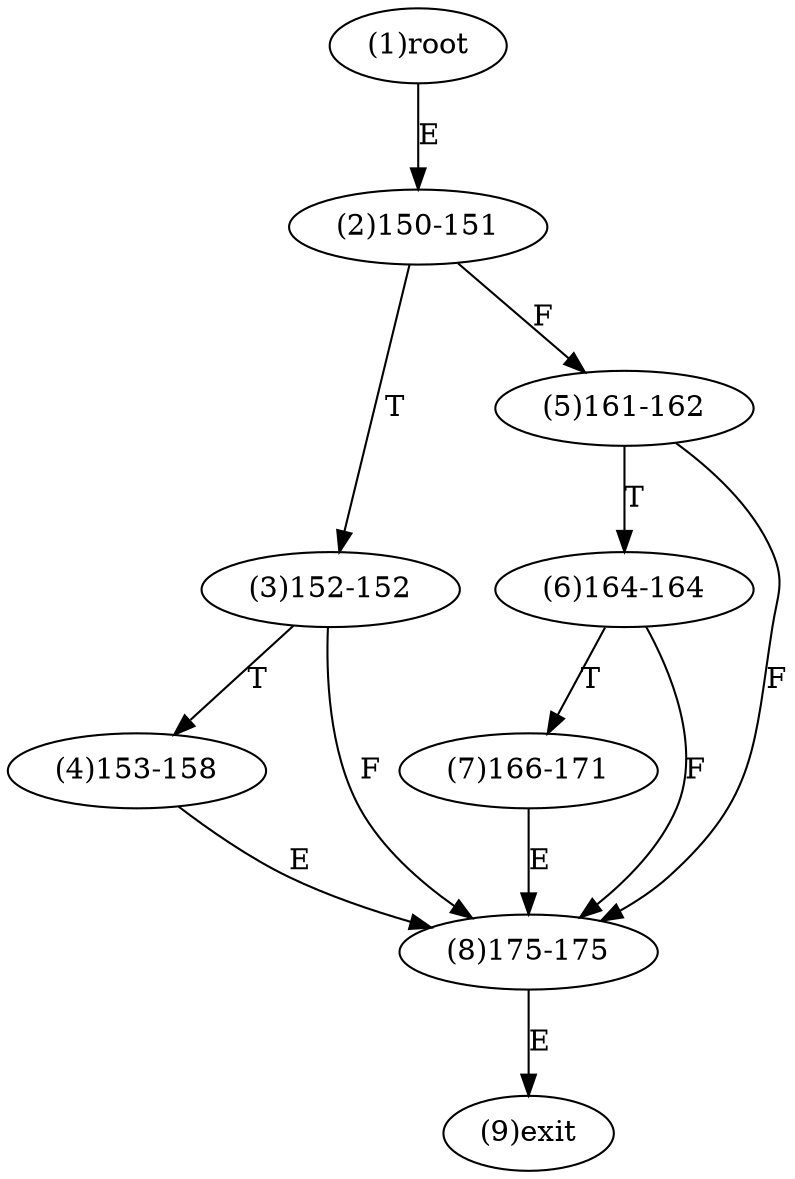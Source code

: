 digraph "" { 
1[ label="(1)root"];
2[ label="(2)150-151"];
3[ label="(3)152-152"];
4[ label="(4)153-158"];
5[ label="(5)161-162"];
6[ label="(6)164-164"];
7[ label="(7)166-171"];
8[ label="(8)175-175"];
9[ label="(9)exit"];
1->2[ label="E"];
2->5[ label="F"];
2->3[ label="T"];
3->8[ label="F"];
3->4[ label="T"];
4->8[ label="E"];
5->8[ label="F"];
5->6[ label="T"];
6->8[ label="F"];
6->7[ label="T"];
7->8[ label="E"];
8->9[ label="E"];
}